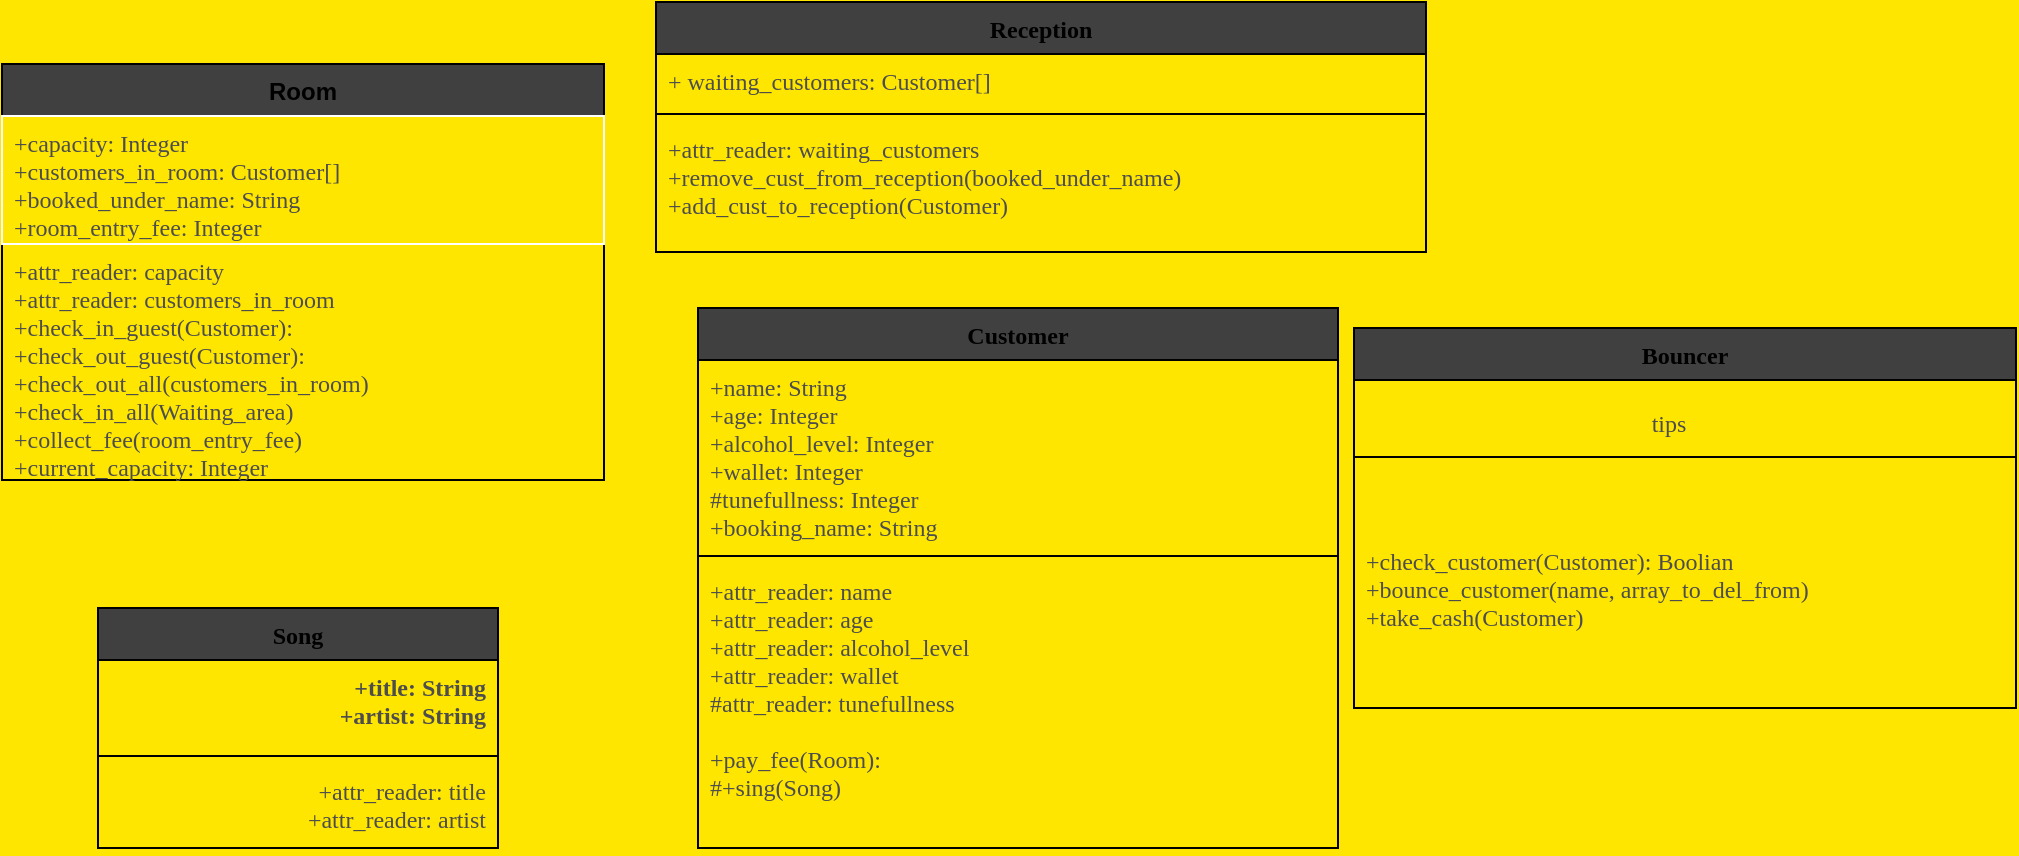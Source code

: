 <mxfile version="13.0.9">
    <diagram id="6hGFLwfOUW9BJ-s0fimq" name="Page-1">
        <mxGraphModel dx="1065" dy="466" grid="0" gridSize="10" guides="1" tooltips="1" connect="1" arrows="1" fold="1" page="1" pageScale="1" pageWidth="827" pageHeight="1169" background="#FFE600" math="0" shadow="0">
            <root>
                <mxCell id="0"/>
                <mxCell id="1" parent="0"/>
                <mxCell id="14" value="Reception" style="swimlane;fontStyle=1;align=center;verticalAlign=top;childLayout=stackLayout;horizontal=1;startSize=26;horizontalStack=0;resizeParent=1;resizeParentMax=0;resizeLast=0;collapsible=1;marginBottom=0;fontFamily=OpenDyslexic3;fillColor=#404040;swimlaneFillColor=none;" vertex="1" parent="1">
                    <mxGeometry x="340" y="10" width="385" height="125" as="geometry"/>
                </mxCell>
                <mxCell id="15" value="+ waiting_customers: Customer[]" style="text;strokeColor=none;fillColor=none;align=left;verticalAlign=top;spacingLeft=4;spacingRight=4;overflow=hidden;rotatable=0;points=[[0,0.5],[1,0.5]];portConstraint=eastwest;fontFamily=OpenDyslexic3;fontColor=#4D4D4D;labelBackgroundColor=none;" vertex="1" parent="14">
                    <mxGeometry y="26" width="385" height="26" as="geometry"/>
                </mxCell>
                <mxCell id="16" value="" style="line;strokeWidth=1;fillColor=none;align=left;verticalAlign=middle;spacingTop=-1;spacingLeft=3;spacingRight=3;rotatable=0;labelPosition=right;points=[];portConstraint=eastwest;" vertex="1" parent="14">
                    <mxGeometry y="52" width="385" height="8" as="geometry"/>
                </mxCell>
                <mxCell id="17" value="+attr_reader: waiting_customers&#10;+remove_cust_from_reception(booked_under_name)&#10;+add_cust_to_reception(Customer)" style="text;strokeColor=none;fillColor=none;align=left;verticalAlign=top;spacingLeft=4;spacingRight=4;overflow=hidden;rotatable=0;points=[[0,0.5],[1,0.5]];portConstraint=eastwest;fontFamily=OpenDyslexic3;fontColor=#4D4D4D;labelBackgroundColor=none;" vertex="1" parent="14">
                    <mxGeometry y="60" width="385" height="65" as="geometry"/>
                </mxCell>
                <mxCell id="6" value="Room" style="swimlane;fontStyle=1;align=center;verticalAlign=top;childLayout=stackLayout;horizontal=1;startSize=26;horizontalStack=0;resizeParent=1;resizeParentMax=0;resizeLast=0;collapsible=1;marginBottom=0;fillColor=#404040;" vertex="1" parent="1">
                    <mxGeometry x="13" y="41" width="301" height="208" as="geometry"/>
                </mxCell>
                <mxCell id="7" value="+capacity: Integer&#10;+customers_in_room: Customer[]&#10;+booked_under_name: String&#10;+room_entry_fee: Integer&#10;" style="text;strokeColor=#FFFFFF;fillColor=none;align=left;verticalAlign=top;spacingLeft=4;spacingRight=4;overflow=hidden;rotatable=0;points=[[0,0.5],[1,0.5]];portConstraint=eastwest;fontColor=#4D4D4D;fontFamily=OpenDyslexic3;" vertex="1" parent="6">
                    <mxGeometry y="26" width="301" height="64" as="geometry"/>
                </mxCell>
                <mxCell id="9" value="+attr_reader: capacity&#10;+attr_reader: customers_in_room&#10;+check_in_guest(Customer):&#10;+check_out_guest(Customer):&#10;+check_out_all(customers_in_room) &#10;+check_in_all(Waiting_area)&#10;+collect_fee(room_entry_fee)&#10;+current_capacity: Integer&#10;" style="text;strokeColor=none;fillColor=none;align=left;verticalAlign=top;spacingLeft=4;spacingRight=4;overflow=hidden;rotatable=0;points=[[0,0.5],[1,0.5]];portConstraint=eastwest;fontFamily=OpenDyslexic3;fontColor=#4D4D4D;labelBackgroundColor=none;" vertex="1" parent="6">
                    <mxGeometry y="90" width="301" height="118" as="geometry"/>
                </mxCell>
                <mxCell id="2" value="Song" style="swimlane;fontStyle=1;align=center;verticalAlign=top;childLayout=stackLayout;horizontal=1;startSize=26;horizontalStack=0;resizeParent=1;resizeParentMax=0;resizeLast=0;collapsible=1;marginBottom=0;fontFamily=OpenDyslexic3;fillColor=#404040;" vertex="1" parent="1">
                    <mxGeometry x="61" y="313" width="200" height="120" as="geometry"/>
                </mxCell>
                <mxCell id="3" value="+title: String&#10;+artist: String" style="text;strokeColor=none;fillColor=none;align=right;verticalAlign=top;spacingLeft=4;spacingRight=4;overflow=hidden;rotatable=0;points=[[0,0.5],[1,0.5]];portConstraint=eastwest;fontFamily=OpenDyslexic3;fontColor=#4D4D4D;labelBackgroundColor=none;fontStyle=1" vertex="1" parent="2">
                    <mxGeometry y="26" width="200" height="44" as="geometry"/>
                </mxCell>
                <mxCell id="4" value="" style="line;strokeWidth=1;fillColor=none;align=left;verticalAlign=middle;spacingTop=-1;spacingLeft=3;spacingRight=3;rotatable=0;labelPosition=right;points=[];portConstraint=eastwest;" vertex="1" parent="2">
                    <mxGeometry y="70" width="200" height="8" as="geometry"/>
                </mxCell>
                <mxCell id="5" value="+attr_reader: title&#10;+attr_reader: artist&#10; " style="text;strokeColor=none;fillColor=none;align=right;verticalAlign=top;spacingLeft=4;spacingRight=4;overflow=hidden;rotatable=0;points=[[0,0.5],[1,0.5]];portConstraint=eastwest;fontFamily=OpenDyslexic3;fontColor=#4D4D4D;labelBackgroundColor=none;" vertex="1" parent="2">
                    <mxGeometry y="78" width="200" height="42" as="geometry"/>
                </mxCell>
                <mxCell id="10" value="Customer" style="swimlane;fontStyle=1;align=center;verticalAlign=top;childLayout=stackLayout;horizontal=1;startSize=26;horizontalStack=0;resizeParent=1;resizeParentMax=0;resizeLast=0;collapsible=1;marginBottom=0;fontFamily=OpenDyslexic3;fillColor=#404040;" vertex="1" parent="1">
                    <mxGeometry x="361" y="163" width="320" height="270" as="geometry"/>
                </mxCell>
                <mxCell id="11" value="+name: String&#10;+age: Integer&#10;+alcohol_level: Integer&#10;+wallet: Integer&#10;#tunefullness: Integer&#10;+booking_name: String" style="text;strokeColor=none;fillColor=none;align=left;verticalAlign=top;spacingLeft=4;spacingRight=4;overflow=hidden;rotatable=0;points=[[0,0.5],[1,0.5]];portConstraint=eastwest;fontFamily=OpenDyslexic3;fontColor=#4D4D4D;labelBackgroundColor=none;" vertex="1" parent="10">
                    <mxGeometry y="26" width="320" height="94" as="geometry"/>
                </mxCell>
                <mxCell id="12" value="" style="line;strokeWidth=1;fillColor=none;align=left;verticalAlign=middle;spacingTop=-1;spacingLeft=3;spacingRight=3;rotatable=0;labelPosition=right;points=[];portConstraint=eastwest;" vertex="1" parent="10">
                    <mxGeometry y="120" width="320" height="8" as="geometry"/>
                </mxCell>
                <mxCell id="13" value="+attr_reader: name&#10;+attr_reader: age&#10;+attr_reader: alcohol_level&#10;+attr_reader: wallet&#10;#attr_reader: tunefullness&#10;&#10;+pay_fee(Room): &#10;#+sing(Song)&#10;" style="text;strokeColor=none;fillColor=none;align=left;verticalAlign=top;spacingLeft=4;spacingRight=4;overflow=hidden;rotatable=0;points=[[0,0.5],[1,0.5]];portConstraint=eastwest;fontFamily=OpenDyslexic3;fontColor=#4D4D4D;labelBackgroundColor=none;" vertex="1" parent="10">
                    <mxGeometry y="128" width="320" height="142" as="geometry"/>
                </mxCell>
                <mxCell id="28" value="Bouncer" style="swimlane;fontStyle=1;align=center;verticalAlign=top;childLayout=stackLayout;horizontal=1;startSize=26;horizontalStack=0;resizeParent=1;resizeParentMax=0;resizeLast=0;collapsible=1;marginBottom=0;fontFamily=OpenDyslexic3;fillColor=#404040;" vertex="1" parent="1">
                    <mxGeometry x="689" y="173" width="331" height="190" as="geometry"/>
                </mxCell>
                <mxCell id="30" value="" style="line;strokeWidth=1;fillColor=none;align=left;verticalAlign=middle;spacingTop=-1;spacingLeft=3;spacingRight=3;rotatable=0;labelPosition=right;points=[];portConstraint=eastwest;" vertex="1" parent="28">
                    <mxGeometry y="26" width="331" height="77" as="geometry"/>
                </mxCell>
                <mxCell id="42" value="tips&lt;br&gt;" style="text;html=1;align=center;verticalAlign=middle;resizable=0;points=[];autosize=1;fontFamily=OpenDyslexic3;fontColor=#4D4D4D;" vertex="1" parent="30">
                    <mxGeometry x="140" y="13" width="34" height="18" as="geometry"/>
                </mxCell>
                <mxCell id="31" value="+check_customer(Customer): Boolian&#10;+bounce_customer(name, array_to_del_from)&#10;+take_cash(Customer)&#10;" style="text;strokeColor=none;fillColor=none;align=left;verticalAlign=top;spacingLeft=4;spacingRight=4;overflow=hidden;rotatable=0;points=[[0,0.5],[1,0.5]];portConstraint=eastwest;fontFamily=OpenDyslexic3;fontColor=#4D4D4D;labelBackgroundColor=none;" vertex="1" parent="28">
                    <mxGeometry y="103" width="331" height="87" as="geometry"/>
                </mxCell>
            </root>
        </mxGraphModel>
    </diagram>
</mxfile>